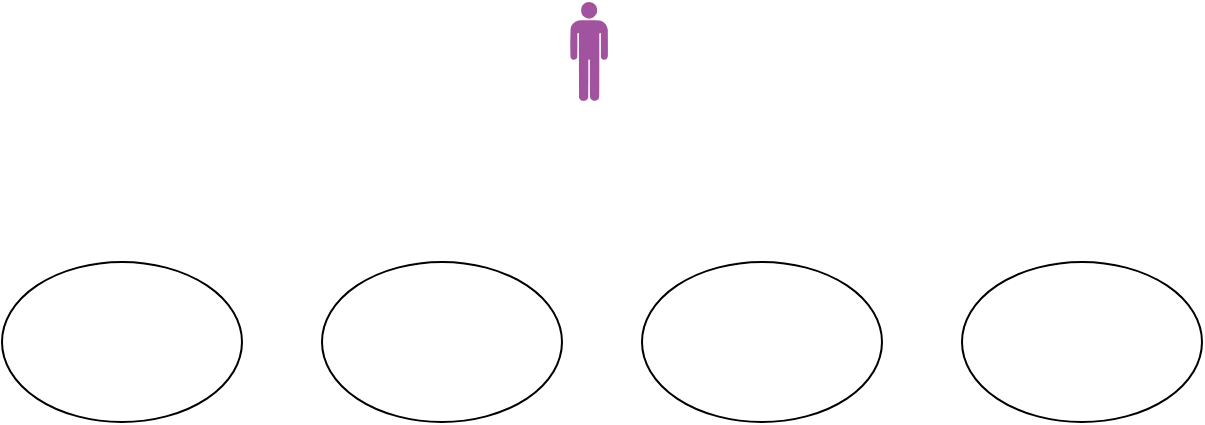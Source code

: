 <mxfile version="26.2.14">
  <diagram name="Страница — 1" id="Sp57LReOadlZPHStuh5D">
    <mxGraphModel dx="2066" dy="1103" grid="1" gridSize="10" guides="1" tooltips="1" connect="1" arrows="1" fold="1" page="1" pageScale="1" pageWidth="827" pageHeight="1169" math="0" shadow="0">
      <root>
        <mxCell id="0" />
        <mxCell id="1" parent="0" />
        <mxCell id="DZ_fchZFJKnxGQ2MUEIr-1" value="" style="verticalLabelPosition=bottom;sketch=0;html=1;fillColor=#A153A0;verticalAlign=top;align=center;pointerEvents=1;shape=mxgraph.cisco_safe.design.actor_2;" vertex="1" parent="1">
          <mxGeometry x="404" y="310" width="19" height="50" as="geometry" />
        </mxCell>
        <mxCell id="DZ_fchZFJKnxGQ2MUEIr-2" value="" style="ellipse;whiteSpace=wrap;html=1;labelBackgroundColor=none;" vertex="1" parent="1">
          <mxGeometry x="120" y="440" width="120" height="80" as="geometry" />
        </mxCell>
        <mxCell id="DZ_fchZFJKnxGQ2MUEIr-3" value="" style="ellipse;whiteSpace=wrap;html=1;" vertex="1" parent="1">
          <mxGeometry x="280" y="440" width="120" height="80" as="geometry" />
        </mxCell>
        <mxCell id="DZ_fchZFJKnxGQ2MUEIr-4" value="" style="ellipse;whiteSpace=wrap;html=1;" vertex="1" parent="1">
          <mxGeometry x="440" y="440" width="120" height="80" as="geometry" />
        </mxCell>
        <mxCell id="DZ_fchZFJKnxGQ2MUEIr-5" value="" style="ellipse;whiteSpace=wrap;html=1;" vertex="1" parent="1">
          <mxGeometry x="600" y="440" width="120" height="80" as="geometry" />
        </mxCell>
      </root>
    </mxGraphModel>
  </diagram>
</mxfile>
